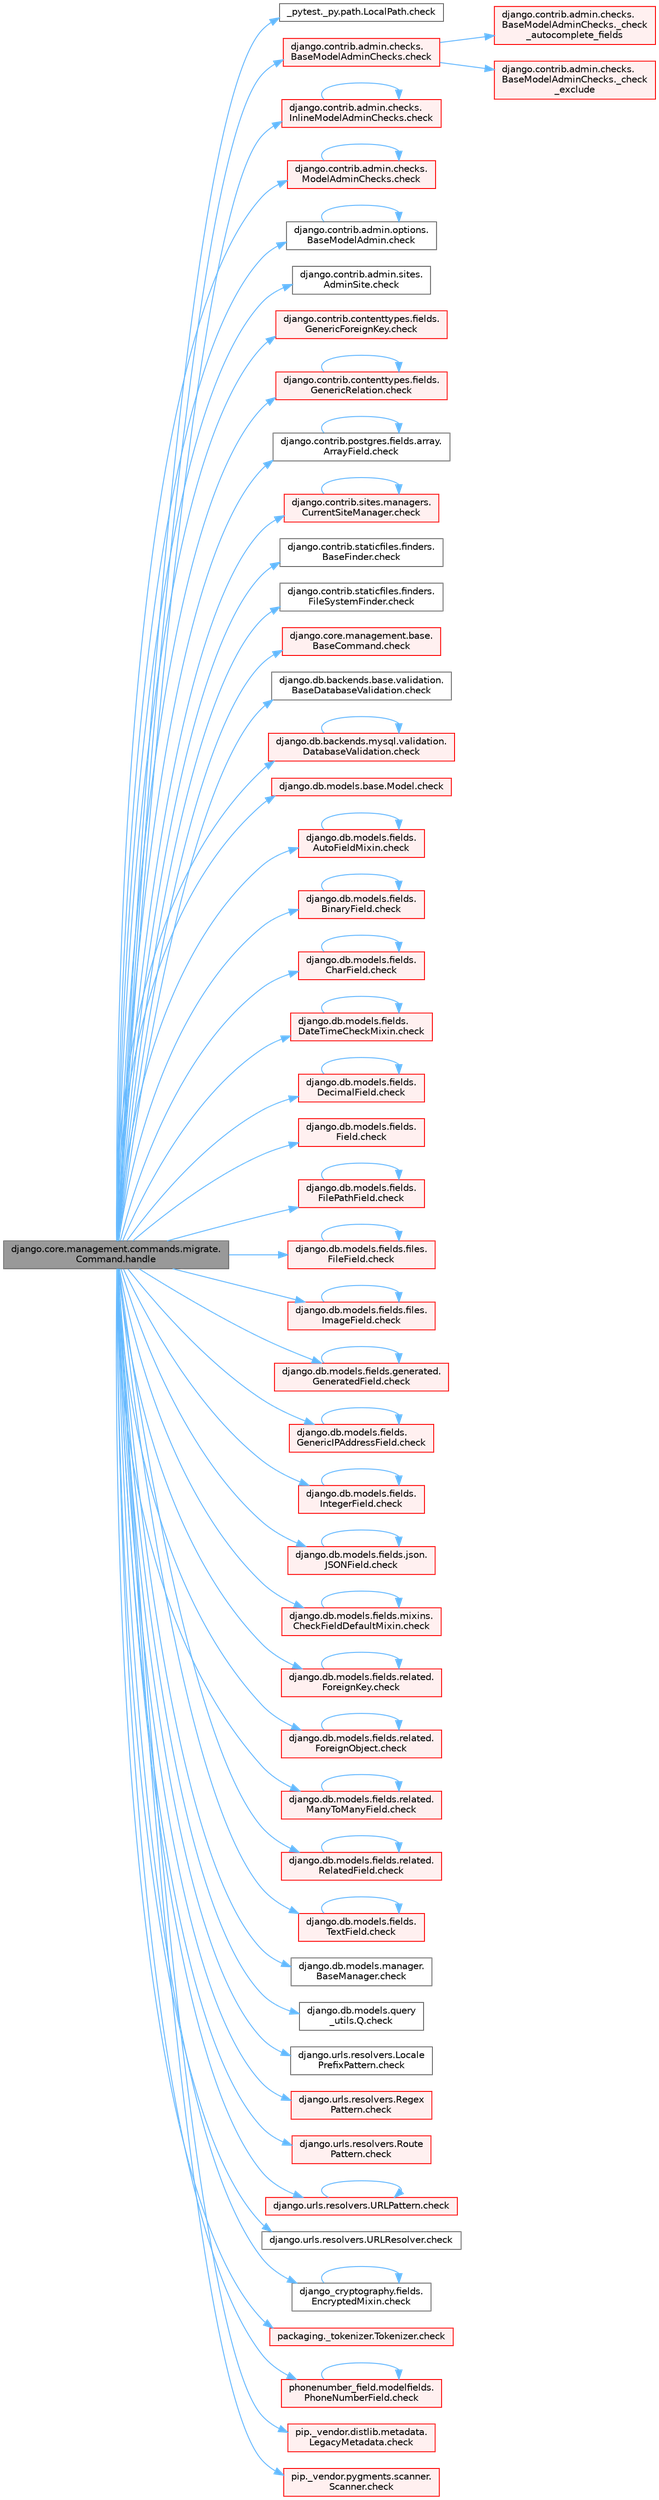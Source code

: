 digraph "django.core.management.commands.migrate.Command.handle"
{
 // LATEX_PDF_SIZE
  bgcolor="transparent";
  edge [fontname=Helvetica,fontsize=10,labelfontname=Helvetica,labelfontsize=10];
  node [fontname=Helvetica,fontsize=10,shape=box,height=0.2,width=0.4];
  rankdir="LR";
  Node1 [id="Node000001",label="django.core.management.commands.migrate.\lCommand.handle",height=0.2,width=0.4,color="gray40", fillcolor="grey60", style="filled", fontcolor="black",tooltip=" "];
  Node1 -> Node2 [id="edge1_Node000001_Node000002",color="steelblue1",style="solid",tooltip=" "];
  Node2 [id="Node000002",label="_pytest._py.path.LocalPath.check",height=0.2,width=0.4,color="grey40", fillcolor="white", style="filled",URL="$class__pytest_1_1__py_1_1path_1_1_local_path.html#a4b987fb8998938ae4a5f4ed6aebf69ea",tooltip=" "];
  Node1 -> Node3 [id="edge2_Node000001_Node000003",color="steelblue1",style="solid",tooltip=" "];
  Node3 [id="Node000003",label="django.contrib.admin.checks.\lBaseModelAdminChecks.check",height=0.2,width=0.4,color="red", fillcolor="#FFF0F0", style="filled",URL="$classdjango_1_1contrib_1_1admin_1_1checks_1_1_base_model_admin_checks.html#a11595bf2b8d59e96fee553e518494d6d",tooltip=" "];
  Node3 -> Node4 [id="edge3_Node000003_Node000004",color="steelblue1",style="solid",tooltip=" "];
  Node4 [id="Node000004",label="django.contrib.admin.checks.\lBaseModelAdminChecks._check\l_autocomplete_fields",height=0.2,width=0.4,color="red", fillcolor="#FFF0F0", style="filled",URL="$classdjango_1_1contrib_1_1admin_1_1checks_1_1_base_model_admin_checks.html#aae28443fe76f9522cb186eb52a0535f4",tooltip=" "];
  Node3 -> Node8 [id="edge4_Node000003_Node000008",color="steelblue1",style="solid",tooltip=" "];
  Node8 [id="Node000008",label="django.contrib.admin.checks.\lBaseModelAdminChecks._check\l_exclude",height=0.2,width=0.4,color="red", fillcolor="#FFF0F0", style="filled",URL="$classdjango_1_1contrib_1_1admin_1_1checks_1_1_base_model_admin_checks.html#a7e568228221b7c8b6060525c1ffd5752",tooltip=" "];
  Node1 -> Node36 [id="edge5_Node000001_Node000036",color="steelblue1",style="solid",tooltip=" "];
  Node36 [id="Node000036",label="django.contrib.admin.checks.\lInlineModelAdminChecks.check",height=0.2,width=0.4,color="red", fillcolor="#FFF0F0", style="filled",URL="$classdjango_1_1contrib_1_1admin_1_1checks_1_1_inline_model_admin_checks.html#acdf096659f73e5facb970e774e61f7cc",tooltip=" "];
  Node36 -> Node36 [id="edge6_Node000036_Node000036",color="steelblue1",style="solid",tooltip=" "];
  Node1 -> Node45 [id="edge7_Node000001_Node000045",color="steelblue1",style="solid",tooltip=" "];
  Node45 [id="Node000045",label="django.contrib.admin.checks.\lModelAdminChecks.check",height=0.2,width=0.4,color="red", fillcolor="#FFF0F0", style="filled",URL="$classdjango_1_1contrib_1_1admin_1_1checks_1_1_model_admin_checks.html#afedbd9df38a2915eb0a5a9cea0731bc3",tooltip=" "];
  Node45 -> Node45 [id="edge8_Node000045_Node000045",color="steelblue1",style="solid",tooltip=" "];
  Node1 -> Node65 [id="edge9_Node000001_Node000065",color="steelblue1",style="solid",tooltip=" "];
  Node65 [id="Node000065",label="django.contrib.admin.options.\lBaseModelAdmin.check",height=0.2,width=0.4,color="grey40", fillcolor="white", style="filled",URL="$classdjango_1_1contrib_1_1admin_1_1options_1_1_base_model_admin.html#af32f399c528a3e552e7518976cc41a5b",tooltip=" "];
  Node65 -> Node65 [id="edge10_Node000065_Node000065",color="steelblue1",style="solid",tooltip=" "];
  Node1 -> Node66 [id="edge11_Node000001_Node000066",color="steelblue1",style="solid",tooltip=" "];
  Node66 [id="Node000066",label="django.contrib.admin.sites.\lAdminSite.check",height=0.2,width=0.4,color="grey40", fillcolor="white", style="filled",URL="$classdjango_1_1contrib_1_1admin_1_1sites_1_1_admin_site.html#aefedadd8ec4a978001a8182443f0a75e",tooltip=" "];
  Node1 -> Node67 [id="edge12_Node000001_Node000067",color="steelblue1",style="solid",tooltip=" "];
  Node67 [id="Node000067",label="django.contrib.contenttypes.fields.\lGenericForeignKey.check",height=0.2,width=0.4,color="red", fillcolor="#FFF0F0", style="filled",URL="$classdjango_1_1contrib_1_1contenttypes_1_1fields_1_1_generic_foreign_key.html#a825d4540a94bc23ef0ce2a03f4ddb7fc",tooltip=" "];
  Node1 -> Node780 [id="edge13_Node000001_Node000780",color="steelblue1",style="solid",tooltip=" "];
  Node780 [id="Node000780",label="django.contrib.contenttypes.fields.\lGenericRelation.check",height=0.2,width=0.4,color="red", fillcolor="#FFF0F0", style="filled",URL="$classdjango_1_1contrib_1_1contenttypes_1_1fields_1_1_generic_relation.html#a45d009ec3d4930825210c7ec1bc16cac",tooltip=" "];
  Node780 -> Node780 [id="edge14_Node000780_Node000780",color="steelblue1",style="solid",tooltip=" "];
  Node1 -> Node784 [id="edge15_Node000001_Node000784",color="steelblue1",style="solid",tooltip=" "];
  Node784 [id="Node000784",label="django.contrib.postgres.fields.array.\lArrayField.check",height=0.2,width=0.4,color="grey40", fillcolor="white", style="filled",URL="$classdjango_1_1contrib_1_1postgres_1_1fields_1_1array_1_1_array_field.html#a3bfc183c9c8aad5ba35799fd720e9105",tooltip=" "];
  Node784 -> Node784 [id="edge16_Node000784_Node000784",color="steelblue1",style="solid",tooltip=" "];
  Node1 -> Node785 [id="edge17_Node000001_Node000785",color="steelblue1",style="solid",tooltip=" "];
  Node785 [id="Node000785",label="django.contrib.sites.managers.\lCurrentSiteManager.check",height=0.2,width=0.4,color="red", fillcolor="#FFF0F0", style="filled",URL="$classdjango_1_1contrib_1_1sites_1_1managers_1_1_current_site_manager.html#a24104e33647bb4f4a78f9a3b6f815248",tooltip=" "];
  Node785 -> Node785 [id="edge18_Node000785_Node000785",color="steelblue1",style="solid",tooltip=" "];
  Node1 -> Node1474 [id="edge19_Node000001_Node001474",color="steelblue1",style="solid",tooltip=" "];
  Node1474 [id="Node001474",label="django.contrib.staticfiles.finders.\lBaseFinder.check",height=0.2,width=0.4,color="grey40", fillcolor="white", style="filled",URL="$classdjango_1_1contrib_1_1staticfiles_1_1finders_1_1_base_finder.html#ab92c4f7950eea18b75fdb93463b0d29d",tooltip=" "];
  Node1 -> Node1475 [id="edge20_Node000001_Node001475",color="steelblue1",style="solid",tooltip=" "];
  Node1475 [id="Node001475",label="django.contrib.staticfiles.finders.\lFileSystemFinder.check",height=0.2,width=0.4,color="grey40", fillcolor="white", style="filled",URL="$classdjango_1_1contrib_1_1staticfiles_1_1finders_1_1_file_system_finder.html#a709eac9ec46c5e67a0ba159b658dc15a",tooltip=" "];
  Node1 -> Node1476 [id="edge21_Node000001_Node001476",color="steelblue1",style="solid",tooltip=" "];
  Node1476 [id="Node001476",label="django.core.management.base.\lBaseCommand.check",height=0.2,width=0.4,color="red", fillcolor="#FFF0F0", style="filled",URL="$classdjango_1_1core_1_1management_1_1base_1_1_base_command.html#a0ff1b562b3f6e68600b828fce3cf09b6",tooltip=" "];
  Node1 -> Node1477 [id="edge22_Node000001_Node001477",color="steelblue1",style="solid",tooltip=" "];
  Node1477 [id="Node001477",label="django.db.backends.base.validation.\lBaseDatabaseValidation.check",height=0.2,width=0.4,color="grey40", fillcolor="white", style="filled",URL="$classdjango_1_1db_1_1backends_1_1base_1_1validation_1_1_base_database_validation.html#aba603612877c7a309dad634f434bf751",tooltip=" "];
  Node1 -> Node1478 [id="edge23_Node000001_Node001478",color="steelblue1",style="solid",tooltip=" "];
  Node1478 [id="Node001478",label="django.db.backends.mysql.validation.\lDatabaseValidation.check",height=0.2,width=0.4,color="red", fillcolor="#FFF0F0", style="filled",URL="$classdjango_1_1db_1_1backends_1_1mysql_1_1validation_1_1_database_validation.html#ae97ac90b3d18457f080c5eb1c0412d88",tooltip=" "];
  Node1478 -> Node1478 [id="edge24_Node001478_Node001478",color="steelblue1",style="solid",tooltip=" "];
  Node1 -> Node1480 [id="edge25_Node000001_Node001480",color="steelblue1",style="solid",tooltip=" "];
  Node1480 [id="Node001480",label="django.db.models.base.Model.check",height=0.2,width=0.4,color="red", fillcolor="#FFF0F0", style="filled",URL="$classdjango_1_1db_1_1models_1_1base_1_1_model.html#ab2d7ad77a925236e80619ead6c3d7f4b",tooltip=" "];
  Node1 -> Node1500 [id="edge26_Node000001_Node001500",color="steelblue1",style="solid",tooltip=" "];
  Node1500 [id="Node001500",label="django.db.models.fields.\lAutoFieldMixin.check",height=0.2,width=0.4,color="red", fillcolor="#FFF0F0", style="filled",URL="$classdjango_1_1db_1_1models_1_1fields_1_1_auto_field_mixin.html#a85eb07224cb0ac2d36fbd60bca546bef",tooltip=" "];
  Node1500 -> Node1500 [id="edge27_Node001500_Node001500",color="steelblue1",style="solid",tooltip=" "];
  Node1 -> Node1503 [id="edge28_Node000001_Node001503",color="steelblue1",style="solid",tooltip=" "];
  Node1503 [id="Node001503",label="django.db.models.fields.\lBinaryField.check",height=0.2,width=0.4,color="red", fillcolor="#FFF0F0", style="filled",URL="$classdjango_1_1db_1_1models_1_1fields_1_1_binary_field.html#a51c981fa6aa2a2e1d4efcfa766673646",tooltip=" "];
  Node1503 -> Node1503 [id="edge29_Node001503_Node001503",color="steelblue1",style="solid",tooltip=" "];
  Node1 -> Node1505 [id="edge30_Node000001_Node001505",color="steelblue1",style="solid",tooltip=" "];
  Node1505 [id="Node001505",label="django.db.models.fields.\lCharField.check",height=0.2,width=0.4,color="red", fillcolor="#FFF0F0", style="filled",URL="$classdjango_1_1db_1_1models_1_1fields_1_1_char_field.html#a0eb18a4df8ce40930eb724339c6441b0",tooltip=" "];
  Node1505 -> Node1505 [id="edge31_Node001505_Node001505",color="steelblue1",style="solid",tooltip=" "];
  Node1 -> Node1509 [id="edge32_Node000001_Node001509",color="steelblue1",style="solid",tooltip=" "];
  Node1509 [id="Node001509",label="django.db.models.fields.\lDateTimeCheckMixin.check",height=0.2,width=0.4,color="red", fillcolor="#FFF0F0", style="filled",URL="$classdjango_1_1db_1_1models_1_1fields_1_1_date_time_check_mixin.html#ab7287b8bf80b28f6f50dec25d9a67a3a",tooltip=" "];
  Node1509 -> Node1509 [id="edge33_Node001509_Node001509",color="steelblue1",style="solid",tooltip=" "];
  Node1 -> Node1519 [id="edge34_Node000001_Node001519",color="steelblue1",style="solid",tooltip=" "];
  Node1519 [id="Node001519",label="django.db.models.fields.\lDecimalField.check",height=0.2,width=0.4,color="red", fillcolor="#FFF0F0", style="filled",URL="$classdjango_1_1db_1_1models_1_1fields_1_1_decimal_field.html#ab3ffc1695661a8734c24c28af00b6069",tooltip=" "];
  Node1519 -> Node1519 [id="edge35_Node001519_Node001519",color="steelblue1",style="solid",tooltip=" "];
  Node1 -> Node1523 [id="edge36_Node000001_Node001523",color="steelblue1",style="solid",tooltip=" "];
  Node1523 [id="Node001523",label="django.db.models.fields.\lField.check",height=0.2,width=0.4,color="red", fillcolor="#FFF0F0", style="filled",URL="$classdjango_1_1db_1_1models_1_1fields_1_1_field.html#ad2ebd34e73f0b1ff16ba6b6f155633ac",tooltip=" "];
  Node1 -> Node1550 [id="edge37_Node000001_Node001550",color="steelblue1",style="solid",tooltip=" "];
  Node1550 [id="Node001550",label="django.db.models.fields.\lFilePathField.check",height=0.2,width=0.4,color="red", fillcolor="#FFF0F0", style="filled",URL="$classdjango_1_1db_1_1models_1_1fields_1_1_file_path_field.html#acc2e0785469b1e3140219b0c9a195afb",tooltip=" "];
  Node1550 -> Node1550 [id="edge38_Node001550_Node001550",color="steelblue1",style="solid",tooltip=" "];
  Node1 -> Node1552 [id="edge39_Node000001_Node001552",color="steelblue1",style="solid",tooltip=" "];
  Node1552 [id="Node001552",label="django.db.models.fields.files.\lFileField.check",height=0.2,width=0.4,color="red", fillcolor="#FFF0F0", style="filled",URL="$classdjango_1_1db_1_1models_1_1fields_1_1files_1_1_file_field.html#a8922e0bff68bd802386352a5fccd8a85",tooltip=" "];
  Node1552 -> Node1552 [id="edge40_Node001552_Node001552",color="steelblue1",style="solid",tooltip=" "];
  Node1 -> Node1554 [id="edge41_Node000001_Node001554",color="steelblue1",style="solid",tooltip=" "];
  Node1554 [id="Node001554",label="django.db.models.fields.files.\lImageField.check",height=0.2,width=0.4,color="red", fillcolor="#FFF0F0", style="filled",URL="$classdjango_1_1db_1_1models_1_1fields_1_1files_1_1_image_field.html#a6e057f35358dcae72cbc468e58477f82",tooltip=" "];
  Node1554 -> Node1554 [id="edge42_Node001554_Node001554",color="steelblue1",style="solid",tooltip=" "];
  Node1 -> Node1556 [id="edge43_Node000001_Node001556",color="steelblue1",style="solid",tooltip=" "];
  Node1556 [id="Node001556",label="django.db.models.fields.generated.\lGeneratedField.check",height=0.2,width=0.4,color="red", fillcolor="#FFF0F0", style="filled",URL="$classdjango_1_1db_1_1models_1_1fields_1_1generated_1_1_generated_field.html#a17dcd0f6d6580cb5f6417d8730312ad6",tooltip=" "];
  Node1556 -> Node1556 [id="edge44_Node001556_Node001556",color="steelblue1",style="solid",tooltip=" "];
  Node1 -> Node1563 [id="edge45_Node000001_Node001563",color="steelblue1",style="solid",tooltip=" "];
  Node1563 [id="Node001563",label="django.db.models.fields.\lGenericIPAddressField.check",height=0.2,width=0.4,color="red", fillcolor="#FFF0F0", style="filled",URL="$classdjango_1_1db_1_1models_1_1fields_1_1_generic_i_p_address_field.html#af73879f6f7868b661fe27d031849cbfb",tooltip=" "];
  Node1563 -> Node1563 [id="edge46_Node001563_Node001563",color="steelblue1",style="solid",tooltip=" "];
  Node1 -> Node1565 [id="edge47_Node000001_Node001565",color="steelblue1",style="solid",tooltip=" "];
  Node1565 [id="Node001565",label="django.db.models.fields.\lIntegerField.check",height=0.2,width=0.4,color="red", fillcolor="#FFF0F0", style="filled",URL="$classdjango_1_1db_1_1models_1_1fields_1_1_integer_field.html#a5e5ba3fdfa77ed60312a7d653c18646c",tooltip=" "];
  Node1565 -> Node1565 [id="edge48_Node001565_Node001565",color="steelblue1",style="solid",tooltip=" "];
  Node1 -> Node1567 [id="edge49_Node000001_Node001567",color="steelblue1",style="solid",tooltip=" "];
  Node1567 [id="Node001567",label="django.db.models.fields.json.\lJSONField.check",height=0.2,width=0.4,color="red", fillcolor="#FFF0F0", style="filled",URL="$classdjango_1_1db_1_1models_1_1fields_1_1json_1_1_j_s_o_n_field.html#a3e212f8702c9959a9043f962509472b4",tooltip=" "];
  Node1567 -> Node1567 [id="edge50_Node001567_Node001567",color="steelblue1",style="solid",tooltip=" "];
  Node1 -> Node1568 [id="edge51_Node000001_Node001568",color="steelblue1",style="solid",tooltip=" "];
  Node1568 [id="Node001568",label="django.db.models.fields.mixins.\lCheckFieldDefaultMixin.check",height=0.2,width=0.4,color="red", fillcolor="#FFF0F0", style="filled",URL="$classdjango_1_1db_1_1models_1_1fields_1_1mixins_1_1_check_field_default_mixin.html#a60e678d87f918980b2665c9586ac6e30",tooltip=" "];
  Node1568 -> Node1568 [id="edge52_Node001568_Node001568",color="steelblue1",style="solid",tooltip=" "];
  Node1 -> Node1570 [id="edge53_Node000001_Node001570",color="steelblue1",style="solid",tooltip=" "];
  Node1570 [id="Node001570",label="django.db.models.fields.related.\lForeignKey.check",height=0.2,width=0.4,color="red", fillcolor="#FFF0F0", style="filled",URL="$classdjango_1_1db_1_1models_1_1fields_1_1related_1_1_foreign_key.html#a4f1f9779dfed8a2ecc2ef8e7c763ac2e",tooltip=" "];
  Node1570 -> Node1570 [id="edge54_Node001570_Node001570",color="steelblue1",style="solid",tooltip=" "];
  Node1 -> Node1576 [id="edge55_Node000001_Node001576",color="steelblue1",style="solid",tooltip=" "];
  Node1576 [id="Node001576",label="django.db.models.fields.related.\lForeignObject.check",height=0.2,width=0.4,color="red", fillcolor="#FFF0F0", style="filled",URL="$classdjango_1_1db_1_1models_1_1fields_1_1related_1_1_foreign_object.html#a3f86b34db6a0c837940fd06a738f8874",tooltip=" "];
  Node1576 -> Node1576 [id="edge56_Node001576_Node001576",color="steelblue1",style="solid",tooltip=" "];
  Node1 -> Node1584 [id="edge57_Node000001_Node001584",color="steelblue1",style="solid",tooltip=" "];
  Node1584 [id="Node001584",label="django.db.models.fields.related.\lManyToManyField.check",height=0.2,width=0.4,color="red", fillcolor="#FFF0F0", style="filled",URL="$classdjango_1_1db_1_1models_1_1fields_1_1related_1_1_many_to_many_field.html#a27fb55abc0248b438349aaff84762a70",tooltip=" "];
  Node1584 -> Node1584 [id="edge58_Node001584_Node001584",color="steelblue1",style="solid",tooltip=" "];
  Node1 -> Node1588 [id="edge59_Node000001_Node001588",color="steelblue1",style="solid",tooltip=" "];
  Node1588 [id="Node001588",label="django.db.models.fields.related.\lRelatedField.check",height=0.2,width=0.4,color="red", fillcolor="#FFF0F0", style="filled",URL="$classdjango_1_1db_1_1models_1_1fields_1_1related_1_1_related_field.html#a0a6b770cf843d11a02a7eb2ed80bc434",tooltip=" "];
  Node1588 -> Node1588 [id="edge60_Node001588_Node001588",color="steelblue1",style="solid",tooltip=" "];
  Node1 -> Node1595 [id="edge61_Node000001_Node001595",color="steelblue1",style="solid",tooltip=" "];
  Node1595 [id="Node001595",label="django.db.models.fields.\lTextField.check",height=0.2,width=0.4,color="red", fillcolor="#FFF0F0", style="filled",URL="$classdjango_1_1db_1_1models_1_1fields_1_1_text_field.html#abe02a845bc6d9a80ecb48a81aa75eab2",tooltip=" "];
  Node1595 -> Node1595 [id="edge62_Node001595_Node001595",color="steelblue1",style="solid",tooltip=" "];
  Node1 -> Node1596 [id="edge63_Node000001_Node001596",color="steelblue1",style="solid",tooltip=" "];
  Node1596 [id="Node001596",label="django.db.models.manager.\lBaseManager.check",height=0.2,width=0.4,color="grey40", fillcolor="white", style="filled",URL="$classdjango_1_1db_1_1models_1_1manager_1_1_base_manager.html#a75e1657d2a4fa327ea1abadb6fd8fecc",tooltip=" "];
  Node1 -> Node1597 [id="edge64_Node000001_Node001597",color="steelblue1",style="solid",tooltip=" "];
  Node1597 [id="Node001597",label="django.db.models.query\l_utils.Q.check",height=0.2,width=0.4,color="grey40", fillcolor="white", style="filled",URL="$classdjango_1_1db_1_1models_1_1query__utils_1_1_q.html#a4636baa2ce17e41774ff3dbc101b8282",tooltip=" "];
  Node1 -> Node1598 [id="edge65_Node000001_Node001598",color="steelblue1",style="solid",tooltip=" "];
  Node1598 [id="Node001598",label="django.urls.resolvers.Locale\lPrefixPattern.check",height=0.2,width=0.4,color="grey40", fillcolor="white", style="filled",URL="$classdjango_1_1urls_1_1resolvers_1_1_locale_prefix_pattern.html#a06418738c03259aa6002067b414f0a88",tooltip=" "];
  Node1 -> Node1599 [id="edge66_Node000001_Node001599",color="steelblue1",style="solid",tooltip=" "];
  Node1599 [id="Node001599",label="django.urls.resolvers.Regex\lPattern.check",height=0.2,width=0.4,color="red", fillcolor="#FFF0F0", style="filled",URL="$classdjango_1_1urls_1_1resolvers_1_1_regex_pattern.html#a4fb074a83e87154e285b43ad16965c9d",tooltip=" "];
  Node1 -> Node2291 [id="edge67_Node000001_Node002291",color="steelblue1",style="solid",tooltip=" "];
  Node2291 [id="Node002291",label="django.urls.resolvers.Route\lPattern.check",height=0.2,width=0.4,color="red", fillcolor="#FFF0F0", style="filled",URL="$classdjango_1_1urls_1_1resolvers_1_1_route_pattern.html#a4445d301d14d0624b8cba76ba19cdc4b",tooltip=" "];
  Node1 -> Node2304 [id="edge68_Node000001_Node002304",color="steelblue1",style="solid",tooltip=" "];
  Node2304 [id="Node002304",label="django.urls.resolvers.URLPattern.check",height=0.2,width=0.4,color="red", fillcolor="#FFF0F0", style="filled",URL="$classdjango_1_1urls_1_1resolvers_1_1_u_r_l_pattern.html#a4d4705923e8b068322a7a15f12eaf4aa",tooltip=" "];
  Node2304 -> Node2304 [id="edge69_Node002304_Node002304",color="steelblue1",style="solid",tooltip=" "];
  Node1 -> Node2307 [id="edge70_Node000001_Node002307",color="steelblue1",style="solid",tooltip=" "];
  Node2307 [id="Node002307",label="django.urls.resolvers.URLResolver.check",height=0.2,width=0.4,color="grey40", fillcolor="white", style="filled",URL="$classdjango_1_1urls_1_1resolvers_1_1_u_r_l_resolver.html#ab0c33dbdff04531eb2b71f1115269b0f",tooltip=" "];
  Node1 -> Node2308 [id="edge71_Node000001_Node002308",color="steelblue1",style="solid",tooltip=" "];
  Node2308 [id="Node002308",label="django_cryptography.fields.\lEncryptedMixin.check",height=0.2,width=0.4,color="grey40", fillcolor="white", style="filled",URL="$classdjango__cryptography_1_1fields_1_1_encrypted_mixin.html#a219e223264de8166159246d82955b0c9",tooltip=" "];
  Node2308 -> Node2308 [id="edge72_Node002308_Node002308",color="steelblue1",style="solid",tooltip=" "];
  Node1 -> Node2309 [id="edge73_Node000001_Node002309",color="steelblue1",style="solid",tooltip=" "];
  Node2309 [id="Node002309",label="packaging._tokenizer.Tokenizer.check",height=0.2,width=0.4,color="red", fillcolor="#FFF0F0", style="filled",URL="$classpackaging_1_1__tokenizer_1_1_tokenizer.html#a6c4529c0615ee80330bf28db87789ab6",tooltip=" "];
  Node1 -> Node2310 [id="edge74_Node000001_Node002310",color="steelblue1",style="solid",tooltip=" "];
  Node2310 [id="Node002310",label="phonenumber_field.modelfields.\lPhoneNumberField.check",height=0.2,width=0.4,color="red", fillcolor="#FFF0F0", style="filled",URL="$classphonenumber__field_1_1modelfields_1_1_phone_number_field.html#a0f2d047d51bc0003090ca57a3f024ab4",tooltip=" "];
  Node2310 -> Node2310 [id="edge75_Node002310_Node002310",color="steelblue1",style="solid",tooltip=" "];
  Node1 -> Node2312 [id="edge76_Node000001_Node002312",color="steelblue1",style="solid",tooltip=" "];
  Node2312 [id="Node002312",label="pip._vendor.distlib.metadata.\lLegacyMetadata.check",height=0.2,width=0.4,color="red", fillcolor="#FFF0F0", style="filled",URL="$classpip_1_1__vendor_1_1distlib_1_1metadata_1_1_legacy_metadata.html#a9f3d75961911af2473c8092d354b3d85",tooltip=" "];
  Node1 -> Node2315 [id="edge77_Node000001_Node002315",color="steelblue1",style="solid",tooltip=" "];
  Node2315 [id="Node002315",label="pip._vendor.pygments.scanner.\lScanner.check",height=0.2,width=0.4,color="red", fillcolor="#FFF0F0", style="filled",URL="$classpip_1_1__vendor_1_1pygments_1_1scanner_1_1_scanner.html#a40f26bfe3c57607db66676e8a797a62b",tooltip=" "];
}
